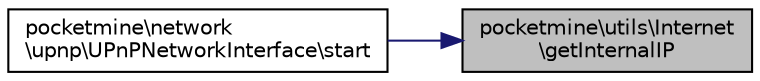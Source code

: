 digraph "pocketmine\utils\Internet\getInternalIP"
{
 // INTERACTIVE_SVG=YES
 // LATEX_PDF_SIZE
  edge [fontname="Helvetica",fontsize="10",labelfontname="Helvetica",labelfontsize="10"];
  node [fontname="Helvetica",fontsize="10",shape=record];
  rankdir="RL";
  Node1 [label="pocketmine\\utils\\Internet\l\\getInternalIP",height=0.2,width=0.4,color="black", fillcolor="grey75", style="filled", fontcolor="black",tooltip=" "];
  Node1 -> Node2 [dir="back",color="midnightblue",fontsize="10",style="solid",fontname="Helvetica"];
  Node2 [label="pocketmine\\network\l\\upnp\\UPnPNetworkInterface\\start",height=0.2,width=0.4,color="black", fillcolor="white", style="filled",URL="$d0/d45/classpocketmine_1_1network_1_1upnp_1_1_u_pn_p_network_interface.html#a876965d4b8b6fd7dc54a6ef25f7bbb50",tooltip=" "];
}
